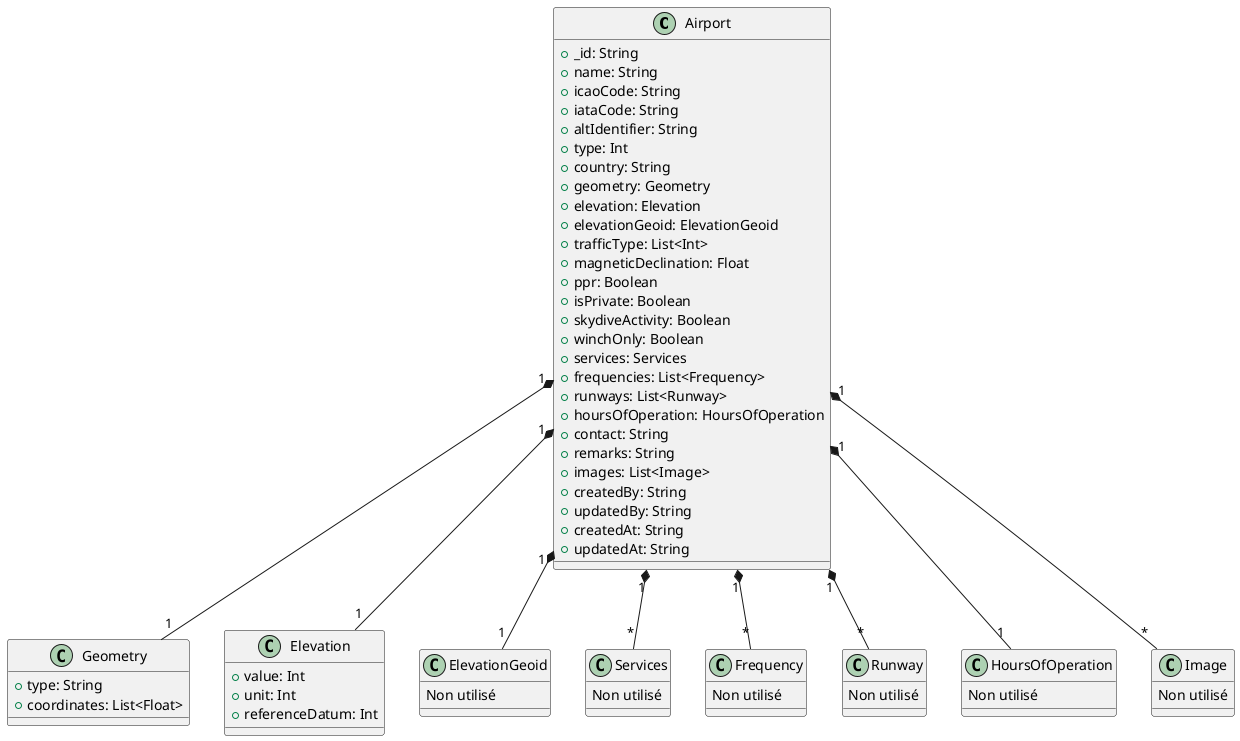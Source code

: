 @startuml
'https://plantuml.com/class-diagram

class Airport {
  +_id: String
  +name: String
  +icaoCode: String
  +iataCode: String
  +altIdentifier: String
  +type: Int
  +country: String
  +geometry: Geometry
  +elevation: Elevation
  +elevationGeoid: ElevationGeoid
  +trafficType: List<Int>
  +magneticDeclination: Float
  +ppr: Boolean
  +isPrivate: Boolean
  +skydiveActivity: Boolean
  +winchOnly: Boolean
  +services: Services
  +frequencies: List<Frequency>
  +runways: List<Runway>
  +hoursOfOperation: HoursOfOperation
  +contact: String
  +remarks: String
  +images: List<Image>
  +createdBy: String
  +updatedBy: String
  +createdAt: String
  +updatedAt: String
}

class Geometry {
  +type: String
  +coordinates: List<Float>
}

class Elevation {
  +value: Int
  +unit: Int
  +referenceDatum: Int
}

class ElevationGeoid {
  Non utilisé
}

class Services {
  Non utilisé
}

class Frequency {
  Non utilisé
}

class Runway {
  Non utilisé
}

class HoursOfOperation {
  Non utilisé
}

class Image {
  Non utilisé
}

Airport "1" *-- "1" Geometry
Airport "1" *-- "1" Elevation
Airport "1" *-- "1" ElevationGeoid
Airport "1" *-- "*" Services
Airport "1" *-- "*" Frequency
Airport "1" *-- "*" Runway
Airport "1" *-- "1" HoursOfOperation
Airport "1" *-- "*" Image

@enduml